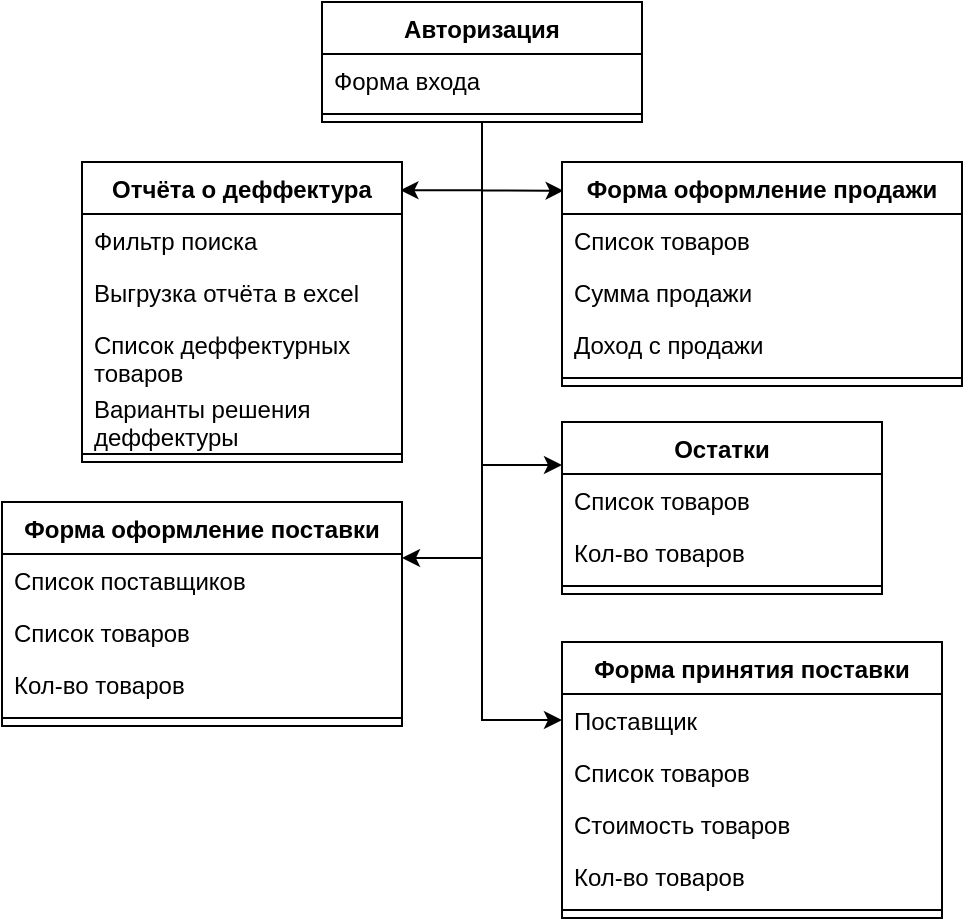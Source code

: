 <mxfile version="23.1.5" type="google" pages="2">
  <diagram name="Страница — 1" id="fXJe8I6TQJT6mEXofdlT">
    <mxGraphModel grid="1" page="1" gridSize="10" guides="1" tooltips="1" connect="1" arrows="1" fold="1" pageScale="1" pageWidth="827" pageHeight="1169" math="0" shadow="0">
      <root>
        <mxCell id="0" />
        <mxCell id="1" parent="0" />
        <mxCell id="5D6pIzEkf0MWxF1IzPZi-24" style="edgeStyle=orthogonalEdgeStyle;rounded=0;orthogonalLoop=1;jettySize=auto;html=1;entryX=0.995;entryY=0.094;entryDx=0;entryDy=0;entryPerimeter=0;" edge="1" parent="1" source="5D6pIzEkf0MWxF1IzPZi-5" target="5D6pIzEkf0MWxF1IzPZi-18">
          <mxGeometry relative="1" as="geometry" />
        </mxCell>
        <mxCell id="5D6pIzEkf0MWxF1IzPZi-25" style="edgeStyle=orthogonalEdgeStyle;rounded=0;orthogonalLoop=1;jettySize=auto;html=1;entryX=0.004;entryY=0.128;entryDx=0;entryDy=0;entryPerimeter=0;" edge="1" parent="1" source="5D6pIzEkf0MWxF1IzPZi-5" target="5D6pIzEkf0MWxF1IzPZi-12">
          <mxGeometry relative="1" as="geometry" />
        </mxCell>
        <mxCell id="5D6pIzEkf0MWxF1IzPZi-26" style="edgeStyle=orthogonalEdgeStyle;rounded=0;orthogonalLoop=1;jettySize=auto;html=1;entryX=1;entryY=0.25;entryDx=0;entryDy=0;" edge="1" parent="1" source="5D6pIzEkf0MWxF1IzPZi-5" target="5D6pIzEkf0MWxF1IzPZi-9">
          <mxGeometry relative="1" as="geometry" />
        </mxCell>
        <mxCell id="5D6pIzEkf0MWxF1IzPZi-27" style="edgeStyle=orthogonalEdgeStyle;rounded=0;orthogonalLoop=1;jettySize=auto;html=1;entryX=0;entryY=0.25;entryDx=0;entryDy=0;" edge="1" parent="1" source="5D6pIzEkf0MWxF1IzPZi-5" target="5D6pIzEkf0MWxF1IzPZi-15">
          <mxGeometry relative="1" as="geometry" />
        </mxCell>
        <mxCell id="5D6pIzEkf0MWxF1IzPZi-28" style="edgeStyle=orthogonalEdgeStyle;rounded=0;orthogonalLoop=1;jettySize=auto;html=1;entryX=0;entryY=0.5;entryDx=0;entryDy=0;" edge="1" parent="1" source="5D6pIzEkf0MWxF1IzPZi-5" target="5D6pIzEkf0MWxF1IzPZi-22">
          <mxGeometry relative="1" as="geometry" />
        </mxCell>
        <mxCell id="5D6pIzEkf0MWxF1IzPZi-5" value="Авторизация" style="swimlane;fontStyle=1;align=center;verticalAlign=top;childLayout=stackLayout;horizontal=1;startSize=26;horizontalStack=0;resizeParent=1;resizeParentMax=0;resizeLast=0;collapsible=1;marginBottom=0;whiteSpace=wrap;html=1;" vertex="1" parent="1">
          <mxGeometry x="480" y="40" width="160" height="60" as="geometry" />
        </mxCell>
        <mxCell id="5D6pIzEkf0MWxF1IzPZi-6" value="Форма входа" style="text;strokeColor=none;fillColor=none;align=left;verticalAlign=top;spacingLeft=4;spacingRight=4;overflow=hidden;rotatable=0;points=[[0,0.5],[1,0.5]];portConstraint=eastwest;whiteSpace=wrap;html=1;" vertex="1" parent="5D6pIzEkf0MWxF1IzPZi-5">
          <mxGeometry y="26" width="160" height="26" as="geometry" />
        </mxCell>
        <mxCell id="5D6pIzEkf0MWxF1IzPZi-7" value="" style="line;strokeWidth=1;fillColor=none;align=left;verticalAlign=middle;spacingTop=-1;spacingLeft=3;spacingRight=3;rotatable=0;labelPosition=right;points=[];portConstraint=eastwest;strokeColor=inherit;" vertex="1" parent="5D6pIzEkf0MWxF1IzPZi-5">
          <mxGeometry y="52" width="160" height="8" as="geometry" />
        </mxCell>
        <mxCell id="5D6pIzEkf0MWxF1IzPZi-9" value="Форма оформление поставки" style="swimlane;fontStyle=1;align=center;verticalAlign=top;childLayout=stackLayout;horizontal=1;startSize=26;horizontalStack=0;resizeParent=1;resizeParentMax=0;resizeLast=0;collapsible=1;marginBottom=0;whiteSpace=wrap;html=1;" vertex="1" parent="1">
          <mxGeometry x="320" y="290" width="200" height="112" as="geometry" />
        </mxCell>
        <mxCell id="5D6pIzEkf0MWxF1IzPZi-10" value="Список поставщиков" style="text;strokeColor=none;fillColor=none;align=left;verticalAlign=top;spacingLeft=4;spacingRight=4;overflow=hidden;rotatable=0;points=[[0,0.5],[1,0.5]];portConstraint=eastwest;whiteSpace=wrap;html=1;" vertex="1" parent="5D6pIzEkf0MWxF1IzPZi-9">
          <mxGeometry y="26" width="200" height="26" as="geometry" />
        </mxCell>
        <mxCell id="5D6pIzEkf0MWxF1IzPZi-35" value="Список товаров" style="text;strokeColor=none;fillColor=none;align=left;verticalAlign=top;spacingLeft=4;spacingRight=4;overflow=hidden;rotatable=0;points=[[0,0.5],[1,0.5]];portConstraint=eastwest;whiteSpace=wrap;html=1;" vertex="1" parent="5D6pIzEkf0MWxF1IzPZi-9">
          <mxGeometry y="52" width="200" height="26" as="geometry" />
        </mxCell>
        <mxCell id="5D6pIzEkf0MWxF1IzPZi-36" value="Кол-во товаров" style="text;strokeColor=none;fillColor=none;align=left;verticalAlign=top;spacingLeft=4;spacingRight=4;overflow=hidden;rotatable=0;points=[[0,0.5],[1,0.5]];portConstraint=eastwest;whiteSpace=wrap;html=1;" vertex="1" parent="5D6pIzEkf0MWxF1IzPZi-9">
          <mxGeometry y="78" width="200" height="26" as="geometry" />
        </mxCell>
        <mxCell id="5D6pIzEkf0MWxF1IzPZi-11" value="" style="line;strokeWidth=1;fillColor=none;align=left;verticalAlign=middle;spacingTop=-1;spacingLeft=3;spacingRight=3;rotatable=0;labelPosition=right;points=[];portConstraint=eastwest;strokeColor=inherit;" vertex="1" parent="5D6pIzEkf0MWxF1IzPZi-9">
          <mxGeometry y="104" width="200" height="8" as="geometry" />
        </mxCell>
        <mxCell id="5D6pIzEkf0MWxF1IzPZi-12" value="Форма оформление продажи" style="swimlane;fontStyle=1;align=center;verticalAlign=top;childLayout=stackLayout;horizontal=1;startSize=26;horizontalStack=0;resizeParent=1;resizeParentMax=0;resizeLast=0;collapsible=1;marginBottom=0;whiteSpace=wrap;html=1;" vertex="1" parent="1">
          <mxGeometry x="600" y="120" width="200" height="112" as="geometry" />
        </mxCell>
        <mxCell id="5D6pIzEkf0MWxF1IzPZi-13" value="Список товаров" style="text;strokeColor=none;fillColor=none;align=left;verticalAlign=top;spacingLeft=4;spacingRight=4;overflow=hidden;rotatable=0;points=[[0,0.5],[1,0.5]];portConstraint=eastwest;whiteSpace=wrap;html=1;" vertex="1" parent="5D6pIzEkf0MWxF1IzPZi-12">
          <mxGeometry y="26" width="200" height="26" as="geometry" />
        </mxCell>
        <mxCell id="5D6pIzEkf0MWxF1IzPZi-32" value="Сумма продажи" style="text;strokeColor=none;fillColor=none;align=left;verticalAlign=top;spacingLeft=4;spacingRight=4;overflow=hidden;rotatable=0;points=[[0,0.5],[1,0.5]];portConstraint=eastwest;whiteSpace=wrap;html=1;" vertex="1" parent="5D6pIzEkf0MWxF1IzPZi-12">
          <mxGeometry y="52" width="200" height="26" as="geometry" />
        </mxCell>
        <mxCell id="5D6pIzEkf0MWxF1IzPZi-33" value="Доход с продажи" style="text;strokeColor=none;fillColor=none;align=left;verticalAlign=top;spacingLeft=4;spacingRight=4;overflow=hidden;rotatable=0;points=[[0,0.5],[1,0.5]];portConstraint=eastwest;whiteSpace=wrap;html=1;" vertex="1" parent="5D6pIzEkf0MWxF1IzPZi-12">
          <mxGeometry y="78" width="200" height="26" as="geometry" />
        </mxCell>
        <mxCell id="5D6pIzEkf0MWxF1IzPZi-14" value="" style="line;strokeWidth=1;fillColor=none;align=left;verticalAlign=middle;spacingTop=-1;spacingLeft=3;spacingRight=3;rotatable=0;labelPosition=right;points=[];portConstraint=eastwest;strokeColor=inherit;" vertex="1" parent="5D6pIzEkf0MWxF1IzPZi-12">
          <mxGeometry y="104" width="200" height="8" as="geometry" />
        </mxCell>
        <mxCell id="5D6pIzEkf0MWxF1IzPZi-15" value="Остатки" style="swimlane;fontStyle=1;align=center;verticalAlign=top;childLayout=stackLayout;horizontal=1;startSize=26;horizontalStack=0;resizeParent=1;resizeParentMax=0;resizeLast=0;collapsible=1;marginBottom=0;whiteSpace=wrap;html=1;" vertex="1" parent="1">
          <mxGeometry x="600" y="250" width="160" height="86" as="geometry" />
        </mxCell>
        <mxCell id="5D6pIzEkf0MWxF1IzPZi-16" value="Список товаров" style="text;strokeColor=none;fillColor=none;align=left;verticalAlign=top;spacingLeft=4;spacingRight=4;overflow=hidden;rotatable=0;points=[[0,0.5],[1,0.5]];portConstraint=eastwest;whiteSpace=wrap;html=1;" vertex="1" parent="5D6pIzEkf0MWxF1IzPZi-15">
          <mxGeometry y="26" width="160" height="26" as="geometry" />
        </mxCell>
        <mxCell id="5D6pIzEkf0MWxF1IzPZi-37" value="Кол-во товаров" style="text;strokeColor=none;fillColor=none;align=left;verticalAlign=top;spacingLeft=4;spacingRight=4;overflow=hidden;rotatable=0;points=[[0,0.5],[1,0.5]];portConstraint=eastwest;whiteSpace=wrap;html=1;" vertex="1" parent="5D6pIzEkf0MWxF1IzPZi-15">
          <mxGeometry y="52" width="160" height="26" as="geometry" />
        </mxCell>
        <mxCell id="5D6pIzEkf0MWxF1IzPZi-17" value="" style="line;strokeWidth=1;fillColor=none;align=left;verticalAlign=middle;spacingTop=-1;spacingLeft=3;spacingRight=3;rotatable=0;labelPosition=right;points=[];portConstraint=eastwest;strokeColor=inherit;" vertex="1" parent="5D6pIzEkf0MWxF1IzPZi-15">
          <mxGeometry y="78" width="160" height="8" as="geometry" />
        </mxCell>
        <mxCell id="5D6pIzEkf0MWxF1IzPZi-18" value="Отчёта о деффектура" style="swimlane;fontStyle=1;align=center;verticalAlign=top;childLayout=stackLayout;horizontal=1;startSize=26;horizontalStack=0;resizeParent=1;resizeParentMax=0;resizeLast=0;collapsible=1;marginBottom=0;whiteSpace=wrap;html=1;" vertex="1" parent="1">
          <mxGeometry x="360" y="120" width="160" height="150" as="geometry" />
        </mxCell>
        <mxCell id="5D6pIzEkf0MWxF1IzPZi-19" value="Фильтр поиска" style="text;strokeColor=none;fillColor=none;align=left;verticalAlign=top;spacingLeft=4;spacingRight=4;overflow=hidden;rotatable=0;points=[[0,0.5],[1,0.5]];portConstraint=eastwest;whiteSpace=wrap;html=1;" vertex="1" parent="5D6pIzEkf0MWxF1IzPZi-18">
          <mxGeometry y="26" width="160" height="26" as="geometry" />
        </mxCell>
        <mxCell id="5D6pIzEkf0MWxF1IzPZi-29" value="Выгрузка отчёта в excel" style="text;strokeColor=none;fillColor=none;align=left;verticalAlign=top;spacingLeft=4;spacingRight=4;overflow=hidden;rotatable=0;points=[[0,0.5],[1,0.5]];portConstraint=eastwest;whiteSpace=wrap;html=1;" vertex="1" parent="5D6pIzEkf0MWxF1IzPZi-18">
          <mxGeometry y="52" width="160" height="26" as="geometry" />
        </mxCell>
        <mxCell id="5D6pIzEkf0MWxF1IzPZi-30" value="Список деффектурных товаров" style="text;strokeColor=none;fillColor=none;align=left;verticalAlign=top;spacingLeft=4;spacingRight=4;overflow=hidden;rotatable=0;points=[[0,0.5],[1,0.5]];portConstraint=eastwest;whiteSpace=wrap;html=1;" vertex="1" parent="5D6pIzEkf0MWxF1IzPZi-18">
          <mxGeometry y="78" width="160" height="32" as="geometry" />
        </mxCell>
        <mxCell id="5D6pIzEkf0MWxF1IzPZi-31" value="Варианты решения деффектуры" style="text;strokeColor=none;fillColor=none;align=left;verticalAlign=top;spacingLeft=4;spacingRight=4;overflow=hidden;rotatable=0;points=[[0,0.5],[1,0.5]];portConstraint=eastwest;whiteSpace=wrap;html=1;" vertex="1" parent="5D6pIzEkf0MWxF1IzPZi-18">
          <mxGeometry y="110" width="160" height="32" as="geometry" />
        </mxCell>
        <mxCell id="5D6pIzEkf0MWxF1IzPZi-20" value="" style="line;strokeWidth=1;fillColor=none;align=left;verticalAlign=middle;spacingTop=-1;spacingLeft=3;spacingRight=3;rotatable=0;labelPosition=right;points=[];portConstraint=eastwest;strokeColor=inherit;" vertex="1" parent="5D6pIzEkf0MWxF1IzPZi-18">
          <mxGeometry y="142" width="160" height="8" as="geometry" />
        </mxCell>
        <mxCell id="5D6pIzEkf0MWxF1IzPZi-21" value="Форма принятия поставки" style="swimlane;fontStyle=1;align=center;verticalAlign=top;childLayout=stackLayout;horizontal=1;startSize=26;horizontalStack=0;resizeParent=1;resizeParentMax=0;resizeLast=0;collapsible=1;marginBottom=0;whiteSpace=wrap;html=1;" vertex="1" parent="1">
          <mxGeometry x="600" y="360" width="190" height="138" as="geometry" />
        </mxCell>
        <mxCell id="5D6pIzEkf0MWxF1IzPZi-22" value="Поставщик" style="text;strokeColor=none;fillColor=none;align=left;verticalAlign=top;spacingLeft=4;spacingRight=4;overflow=hidden;rotatable=0;points=[[0,0.5],[1,0.5]];portConstraint=eastwest;whiteSpace=wrap;html=1;" vertex="1" parent="5D6pIzEkf0MWxF1IzPZi-21">
          <mxGeometry y="26" width="190" height="26" as="geometry" />
        </mxCell>
        <mxCell id="5D6pIzEkf0MWxF1IzPZi-38" value="Список товаров" style="text;strokeColor=none;fillColor=none;align=left;verticalAlign=top;spacingLeft=4;spacingRight=4;overflow=hidden;rotatable=0;points=[[0,0.5],[1,0.5]];portConstraint=eastwest;whiteSpace=wrap;html=1;" vertex="1" parent="5D6pIzEkf0MWxF1IzPZi-21">
          <mxGeometry y="52" width="190" height="26" as="geometry" />
        </mxCell>
        <mxCell id="5D6pIzEkf0MWxF1IzPZi-39" value="Стоимость товаров" style="text;strokeColor=none;fillColor=none;align=left;verticalAlign=top;spacingLeft=4;spacingRight=4;overflow=hidden;rotatable=0;points=[[0,0.5],[1,0.5]];portConstraint=eastwest;whiteSpace=wrap;html=1;" vertex="1" parent="5D6pIzEkf0MWxF1IzPZi-21">
          <mxGeometry y="78" width="190" height="26" as="geometry" />
        </mxCell>
        <mxCell id="5D6pIzEkf0MWxF1IzPZi-40" value="Кол-во товаров" style="text;strokeColor=none;fillColor=none;align=left;verticalAlign=top;spacingLeft=4;spacingRight=4;overflow=hidden;rotatable=0;points=[[0,0.5],[1,0.5]];portConstraint=eastwest;whiteSpace=wrap;html=1;" vertex="1" parent="5D6pIzEkf0MWxF1IzPZi-21">
          <mxGeometry y="104" width="190" height="26" as="geometry" />
        </mxCell>
        <mxCell id="5D6pIzEkf0MWxF1IzPZi-23" value="" style="line;strokeWidth=1;fillColor=none;align=left;verticalAlign=middle;spacingTop=-1;spacingLeft=3;spacingRight=3;rotatable=0;labelPosition=right;points=[];portConstraint=eastwest;strokeColor=inherit;" vertex="1" parent="5D6pIzEkf0MWxF1IzPZi-21">
          <mxGeometry y="130" width="190" height="8" as="geometry" />
        </mxCell>
      </root>
    </mxGraphModel>
  </diagram>
  <diagram id="UZ9RNOwg0xZQ4gLVj0Hk" name="Страница — 2">
    <mxGraphModel grid="1" page="1" gridSize="10" guides="1" tooltips="1" connect="1" arrows="1" fold="1" pageScale="1" pageWidth="827" pageHeight="1169" math="0" shadow="0">
      <root>
        <mxCell id="0" />
        <mxCell id="1" parent="0" />
        <mxCell id="B4gA7LnNGPM3qOk0ZJ4q-1" value="users" style="swimlane;fontStyle=1;align=center;verticalAlign=top;childLayout=stackLayout;horizontal=1;startSize=26;horizontalStack=0;resizeParent=1;resizeParentMax=0;resizeLast=0;collapsible=1;marginBottom=0;whiteSpace=wrap;html=1;" vertex="1" parent="1">
          <mxGeometry x="240" y="60" width="160" height="138" as="geometry" />
        </mxCell>
        <mxCell id="B4gA7LnNGPM3qOk0ZJ4q-2" value="id" style="text;strokeColor=none;fillColor=none;align=left;verticalAlign=top;spacingLeft=4;spacingRight=4;overflow=hidden;rotatable=0;points=[[0,0.5],[1,0.5]];portConstraint=eastwest;whiteSpace=wrap;html=1;" vertex="1" parent="B4gA7LnNGPM3qOk0ZJ4q-1">
          <mxGeometry y="26" width="160" height="26" as="geometry" />
        </mxCell>
        <mxCell id="B4gA7LnNGPM3qOk0ZJ4q-3" value="" style="line;strokeWidth=1;fillColor=none;align=left;verticalAlign=middle;spacingTop=-1;spacingLeft=3;spacingRight=3;rotatable=0;labelPosition=right;points=[];portConstraint=eastwest;strokeColor=inherit;" vertex="1" parent="B4gA7LnNGPM3qOk0ZJ4q-1">
          <mxGeometry y="52" width="160" height="8" as="geometry" />
        </mxCell>
        <mxCell id="B4gA7LnNGPM3qOk0ZJ4q-4" value="name" style="text;strokeColor=none;fillColor=none;align=left;verticalAlign=top;spacingLeft=4;spacingRight=4;overflow=hidden;rotatable=0;points=[[0,0.5],[1,0.5]];portConstraint=eastwest;whiteSpace=wrap;html=1;" vertex="1" parent="B4gA7LnNGPM3qOk0ZJ4q-1">
          <mxGeometry y="60" width="160" height="26" as="geometry" />
        </mxCell>
        <mxCell id="B4gA7LnNGPM3qOk0ZJ4q-40" value="login" style="text;strokeColor=none;fillColor=none;align=left;verticalAlign=top;spacingLeft=4;spacingRight=4;overflow=hidden;rotatable=0;points=[[0,0.5],[1,0.5]];portConstraint=eastwest;whiteSpace=wrap;html=1;" vertex="1" parent="B4gA7LnNGPM3qOk0ZJ4q-1">
          <mxGeometry y="86" width="160" height="26" as="geometry" />
        </mxCell>
        <mxCell id="B4gA7LnNGPM3qOk0ZJ4q-41" value="password" style="text;strokeColor=none;fillColor=none;align=left;verticalAlign=top;spacingLeft=4;spacingRight=4;overflow=hidden;rotatable=0;points=[[0,0.5],[1,0.5]];portConstraint=eastwest;whiteSpace=wrap;html=1;" vertex="1" parent="B4gA7LnNGPM3qOk0ZJ4q-1">
          <mxGeometry y="112" width="160" height="26" as="geometry" />
        </mxCell>
        <mxCell id="B4gA7LnNGPM3qOk0ZJ4q-5" value="storage" style="swimlane;fontStyle=1;align=center;verticalAlign=top;childLayout=stackLayout;horizontal=1;startSize=26;horizontalStack=0;resizeParent=1;resizeParentMax=0;resizeLast=0;collapsible=1;marginBottom=0;whiteSpace=wrap;html=1;" vertex="1" parent="1">
          <mxGeometry x="120" y="240" width="160" height="86" as="geometry" />
        </mxCell>
        <mxCell id="B4gA7LnNGPM3qOk0ZJ4q-6" value="product_id" style="text;strokeColor=none;fillColor=none;align=left;verticalAlign=top;spacingLeft=4;spacingRight=4;overflow=hidden;rotatable=0;points=[[0,0.5],[1,0.5]];portConstraint=eastwest;whiteSpace=wrap;html=1;" vertex="1" parent="B4gA7LnNGPM3qOk0ZJ4q-5">
          <mxGeometry y="26" width="160" height="26" as="geometry" />
        </mxCell>
        <mxCell id="B4gA7LnNGPM3qOk0ZJ4q-7" value="" style="line;strokeWidth=1;fillColor=none;align=left;verticalAlign=middle;spacingTop=-1;spacingLeft=3;spacingRight=3;rotatable=0;labelPosition=right;points=[];portConstraint=eastwest;strokeColor=inherit;" vertex="1" parent="B4gA7LnNGPM3qOk0ZJ4q-5">
          <mxGeometry y="52" width="160" height="8" as="geometry" />
        </mxCell>
        <mxCell id="B4gA7LnNGPM3qOk0ZJ4q-8" value="count" style="text;strokeColor=none;fillColor=none;align=left;verticalAlign=top;spacingLeft=4;spacingRight=4;overflow=hidden;rotatable=0;points=[[0,0.5],[1,0.5]];portConstraint=eastwest;whiteSpace=wrap;html=1;" vertex="1" parent="B4gA7LnNGPM3qOk0ZJ4q-5">
          <mxGeometry y="60" width="160" height="26" as="geometry" />
        </mxCell>
        <mxCell id="B4gA7LnNGPM3qOk0ZJ4q-9" value="product" style="swimlane;fontStyle=1;align=center;verticalAlign=top;childLayout=stackLayout;horizontal=1;startSize=26;horizontalStack=0;resizeParent=1;resizeParentMax=0;resizeLast=0;collapsible=1;marginBottom=0;whiteSpace=wrap;html=1;" vertex="1" parent="1">
          <mxGeometry x="360" y="240" width="160" height="112" as="geometry" />
        </mxCell>
        <mxCell id="B4gA7LnNGPM3qOk0ZJ4q-10" value="id" style="text;strokeColor=none;fillColor=none;align=left;verticalAlign=top;spacingLeft=4;spacingRight=4;overflow=hidden;rotatable=0;points=[[0,0.5],[1,0.5]];portConstraint=eastwest;whiteSpace=wrap;html=1;" vertex="1" parent="B4gA7LnNGPM3qOk0ZJ4q-9">
          <mxGeometry y="26" width="160" height="26" as="geometry" />
        </mxCell>
        <mxCell id="B4gA7LnNGPM3qOk0ZJ4q-11" value="" style="line;strokeWidth=1;fillColor=none;align=left;verticalAlign=middle;spacingTop=-1;spacingLeft=3;spacingRight=3;rotatable=0;labelPosition=right;points=[];portConstraint=eastwest;strokeColor=inherit;" vertex="1" parent="B4gA7LnNGPM3qOk0ZJ4q-9">
          <mxGeometry y="52" width="160" height="8" as="geometry" />
        </mxCell>
        <mxCell id="B4gA7LnNGPM3qOk0ZJ4q-12" value="title" style="text;strokeColor=none;fillColor=none;align=left;verticalAlign=top;spacingLeft=4;spacingRight=4;overflow=hidden;rotatable=0;points=[[0,0.5],[1,0.5]];portConstraint=eastwest;whiteSpace=wrap;html=1;" vertex="1" parent="B4gA7LnNGPM3qOk0ZJ4q-9">
          <mxGeometry y="60" width="160" height="26" as="geometry" />
        </mxCell>
        <mxCell id="B4gA7LnNGPM3qOk0ZJ4q-42" value="price" style="text;strokeColor=none;fillColor=none;align=left;verticalAlign=top;spacingLeft=4;spacingRight=4;overflow=hidden;rotatable=0;points=[[0,0.5],[1,0.5]];portConstraint=eastwest;whiteSpace=wrap;html=1;" vertex="1" parent="B4gA7LnNGPM3qOk0ZJ4q-9">
          <mxGeometry y="86" width="160" height="26" as="geometry" />
        </mxCell>
        <mxCell id="B4gA7LnNGPM3qOk0ZJ4q-13" value="sale" style="swimlane;fontStyle=1;align=center;verticalAlign=top;childLayout=stackLayout;horizontal=1;startSize=26;horizontalStack=0;resizeParent=1;resizeParentMax=0;resizeLast=0;collapsible=1;marginBottom=0;whiteSpace=wrap;html=1;" vertex="1" parent="1">
          <mxGeometry x="120" y="340" width="160" height="112" as="geometry" />
        </mxCell>
        <mxCell id="B4gA7LnNGPM3qOk0ZJ4q-14" value="id" style="text;strokeColor=none;fillColor=none;align=left;verticalAlign=top;spacingLeft=4;spacingRight=4;overflow=hidden;rotatable=0;points=[[0,0.5],[1,0.5]];portConstraint=eastwest;whiteSpace=wrap;html=1;" vertex="1" parent="B4gA7LnNGPM3qOk0ZJ4q-13">
          <mxGeometry y="26" width="160" height="26" as="geometry" />
        </mxCell>
        <mxCell id="B4gA7LnNGPM3qOk0ZJ4q-30" value="date" style="text;strokeColor=none;fillColor=none;align=left;verticalAlign=top;spacingLeft=4;spacingRight=4;overflow=hidden;rotatable=0;points=[[0,0.5],[1,0.5]];portConstraint=eastwest;whiteSpace=wrap;html=1;" vertex="1" parent="B4gA7LnNGPM3qOk0ZJ4q-13">
          <mxGeometry y="52" width="160" height="26" as="geometry" />
        </mxCell>
        <mxCell id="B4gA7LnNGPM3qOk0ZJ4q-43" value="sales_amount" style="text;strokeColor=none;fillColor=none;align=left;verticalAlign=top;spacingLeft=4;spacingRight=4;overflow=hidden;rotatable=0;points=[[0,0.5],[1,0.5]];portConstraint=eastwest;whiteSpace=wrap;html=1;" vertex="1" parent="B4gA7LnNGPM3qOk0ZJ4q-13">
          <mxGeometry y="78" width="160" height="26" as="geometry" />
        </mxCell>
        <mxCell id="B4gA7LnNGPM3qOk0ZJ4q-15" value="" style="line;strokeWidth=1;fillColor=none;align=left;verticalAlign=middle;spacingTop=-1;spacingLeft=3;spacingRight=3;rotatable=0;labelPosition=right;points=[];portConstraint=eastwest;strokeColor=inherit;" vertex="1" parent="B4gA7LnNGPM3qOk0ZJ4q-13">
          <mxGeometry y="104" width="160" height="8" as="geometry" />
        </mxCell>
        <mxCell id="B4gA7LnNGPM3qOk0ZJ4q-17" value="supply" style="swimlane;fontStyle=1;align=center;verticalAlign=top;childLayout=stackLayout;horizontal=1;startSize=26;horizontalStack=0;resizeParent=1;resizeParentMax=0;resizeLast=0;collapsible=1;marginBottom=0;whiteSpace=wrap;html=1;" vertex="1" parent="1">
          <mxGeometry x="360" y="363" width="160" height="86" as="geometry" />
        </mxCell>
        <mxCell id="B4gA7LnNGPM3qOk0ZJ4q-18" value="id" style="text;strokeColor=none;fillColor=none;align=left;verticalAlign=top;spacingLeft=4;spacingRight=4;overflow=hidden;rotatable=0;points=[[0,0.5],[1,0.5]];portConstraint=eastwest;whiteSpace=wrap;html=1;" vertex="1" parent="B4gA7LnNGPM3qOk0ZJ4q-17">
          <mxGeometry y="26" width="160" height="26" as="geometry" />
        </mxCell>
        <mxCell id="B4gA7LnNGPM3qOk0ZJ4q-19" value="" style="line;strokeWidth=1;fillColor=none;align=left;verticalAlign=middle;spacingTop=-1;spacingLeft=3;spacingRight=3;rotatable=0;labelPosition=right;points=[];portConstraint=eastwest;strokeColor=inherit;" vertex="1" parent="B4gA7LnNGPM3qOk0ZJ4q-17">
          <mxGeometry y="52" width="160" height="8" as="geometry" />
        </mxCell>
        <mxCell id="B4gA7LnNGPM3qOk0ZJ4q-20" value="date" style="text;strokeColor=none;fillColor=none;align=left;verticalAlign=top;spacingLeft=4;spacingRight=4;overflow=hidden;rotatable=0;points=[[0,0.5],[1,0.5]];portConstraint=eastwest;whiteSpace=wrap;html=1;" vertex="1" parent="B4gA7LnNGPM3qOk0ZJ4q-17">
          <mxGeometry y="60" width="160" height="26" as="geometry" />
        </mxCell>
        <mxCell id="B4gA7LnNGPM3qOk0ZJ4q-23" value="sale_point" style="swimlane;fontStyle=1;align=center;verticalAlign=top;childLayout=stackLayout;horizontal=1;startSize=26;horizontalStack=0;resizeParent=1;resizeParentMax=0;resizeLast=0;collapsible=1;marginBottom=0;whiteSpace=wrap;html=1;" vertex="1" parent="1">
          <mxGeometry x="120" y="473" width="160" height="138" as="geometry" />
        </mxCell>
        <mxCell id="B4gA7LnNGPM3qOk0ZJ4q-24" value="sale_id" style="text;strokeColor=none;fillColor=none;align=left;verticalAlign=top;spacingLeft=4;spacingRight=4;overflow=hidden;rotatable=0;points=[[0,0.5],[1,0.5]];portConstraint=eastwest;whiteSpace=wrap;html=1;" vertex="1" parent="B4gA7LnNGPM3qOk0ZJ4q-23">
          <mxGeometry y="26" width="160" height="26" as="geometry" />
        </mxCell>
        <mxCell id="B4gA7LnNGPM3qOk0ZJ4q-25" value="" style="line;strokeWidth=1;fillColor=none;align=left;verticalAlign=middle;spacingTop=-1;spacingLeft=3;spacingRight=3;rotatable=0;labelPosition=right;points=[];portConstraint=eastwest;strokeColor=inherit;" vertex="1" parent="B4gA7LnNGPM3qOk0ZJ4q-23">
          <mxGeometry y="52" width="160" height="8" as="geometry" />
        </mxCell>
        <mxCell id="B4gA7LnNGPM3qOk0ZJ4q-26" value="product_id" style="text;strokeColor=none;fillColor=none;align=left;verticalAlign=top;spacingLeft=4;spacingRight=4;overflow=hidden;rotatable=0;points=[[0,0.5],[1,0.5]];portConstraint=eastwest;whiteSpace=wrap;html=1;" vertex="1" parent="B4gA7LnNGPM3qOk0ZJ4q-23">
          <mxGeometry y="60" width="160" height="26" as="geometry" />
        </mxCell>
        <mxCell id="B4gA7LnNGPM3qOk0ZJ4q-28" value="count" style="text;strokeColor=none;fillColor=none;align=left;verticalAlign=top;spacingLeft=4;spacingRight=4;overflow=hidden;rotatable=0;points=[[0,0.5],[1,0.5]];portConstraint=eastwest;whiteSpace=wrap;html=1;" vertex="1" parent="B4gA7LnNGPM3qOk0ZJ4q-23">
          <mxGeometry y="86" width="160" height="26" as="geometry" />
        </mxCell>
        <mxCell id="URZH8K_F2hBjMtzAkX9j-1" value="price" style="text;strokeColor=none;fillColor=none;align=left;verticalAlign=top;spacingLeft=4;spacingRight=4;overflow=hidden;rotatable=0;points=[[0,0.5],[1,0.5]];portConstraint=eastwest;whiteSpace=wrap;html=1;" vertex="1" parent="B4gA7LnNGPM3qOk0ZJ4q-23">
          <mxGeometry y="112" width="160" height="26" as="geometry" />
        </mxCell>
        <mxCell id="B4gA7LnNGPM3qOk0ZJ4q-29" style="edgeStyle=orthogonalEdgeStyle;rounded=0;orthogonalLoop=1;jettySize=auto;html=1;" edge="1" parent="1" source="B4gA7LnNGPM3qOk0ZJ4q-14" target="B4gA7LnNGPM3qOk0ZJ4q-24">
          <mxGeometry relative="1" as="geometry">
            <Array as="points">
              <mxPoint x="100" y="380" />
              <mxPoint x="100" y="512" />
            </Array>
          </mxGeometry>
        </mxCell>
        <mxCell id="B4gA7LnNGPM3qOk0ZJ4q-31" value="supply_point" style="swimlane;fontStyle=1;align=center;verticalAlign=top;childLayout=stackLayout;horizontal=1;startSize=26;horizontalStack=0;resizeParent=1;resizeParentMax=0;resizeLast=0;collapsible=1;marginBottom=0;whiteSpace=wrap;html=1;" vertex="1" parent="1">
          <mxGeometry x="360" y="473" width="160" height="138" as="geometry" />
        </mxCell>
        <mxCell id="B4gA7LnNGPM3qOk0ZJ4q-32" value="supply_id" style="text;strokeColor=none;fillColor=none;align=left;verticalAlign=top;spacingLeft=4;spacingRight=4;overflow=hidden;rotatable=0;points=[[0,0.5],[1,0.5]];portConstraint=eastwest;whiteSpace=wrap;html=1;" vertex="1" parent="B4gA7LnNGPM3qOk0ZJ4q-31">
          <mxGeometry y="26" width="160" height="26" as="geometry" />
        </mxCell>
        <mxCell id="B4gA7LnNGPM3qOk0ZJ4q-33" value="" style="line;strokeWidth=1;fillColor=none;align=left;verticalAlign=middle;spacingTop=-1;spacingLeft=3;spacingRight=3;rotatable=0;labelPosition=right;points=[];portConstraint=eastwest;strokeColor=inherit;" vertex="1" parent="B4gA7LnNGPM3qOk0ZJ4q-31">
          <mxGeometry y="52" width="160" height="8" as="geometry" />
        </mxCell>
        <mxCell id="B4gA7LnNGPM3qOk0ZJ4q-34" value="product_id" style="text;strokeColor=none;fillColor=none;align=left;verticalAlign=top;spacingLeft=4;spacingRight=4;overflow=hidden;rotatable=0;points=[[0,0.5],[1,0.5]];portConstraint=eastwest;whiteSpace=wrap;html=1;" vertex="1" parent="B4gA7LnNGPM3qOk0ZJ4q-31">
          <mxGeometry y="60" width="160" height="26" as="geometry" />
        </mxCell>
        <mxCell id="B4gA7LnNGPM3qOk0ZJ4q-35" value="count" style="text;strokeColor=none;fillColor=none;align=left;verticalAlign=top;spacingLeft=4;spacingRight=4;overflow=hidden;rotatable=0;points=[[0,0.5],[1,0.5]];portConstraint=eastwest;whiteSpace=wrap;html=1;" vertex="1" parent="B4gA7LnNGPM3qOk0ZJ4q-31">
          <mxGeometry y="86" width="160" height="26" as="geometry" />
        </mxCell>
        <mxCell id="B4gA7LnNGPM3qOk0ZJ4q-44" value="price" style="text;strokeColor=none;fillColor=none;align=left;verticalAlign=top;spacingLeft=4;spacingRight=4;overflow=hidden;rotatable=0;points=[[0,0.5],[1,0.5]];portConstraint=eastwest;whiteSpace=wrap;html=1;" vertex="1" parent="B4gA7LnNGPM3qOk0ZJ4q-31">
          <mxGeometry y="112" width="160" height="26" as="geometry" />
        </mxCell>
        <mxCell id="B4gA7LnNGPM3qOk0ZJ4q-36" style="edgeStyle=orthogonalEdgeStyle;rounded=0;orthogonalLoop=1;jettySize=auto;html=1;" edge="1" parent="1" source="B4gA7LnNGPM3qOk0ZJ4q-18" target="B4gA7LnNGPM3qOk0ZJ4q-32">
          <mxGeometry relative="1" as="geometry">
            <Array as="points">
              <mxPoint x="540" y="402" />
              <mxPoint x="540" y="512" />
            </Array>
          </mxGeometry>
        </mxCell>
        <mxCell id="B4gA7LnNGPM3qOk0ZJ4q-37" style="edgeStyle=orthogonalEdgeStyle;rounded=0;orthogonalLoop=1;jettySize=auto;html=1;" edge="1" parent="1" source="B4gA7LnNGPM3qOk0ZJ4q-10" target="B4gA7LnNGPM3qOk0ZJ4q-34">
          <mxGeometry relative="1" as="geometry">
            <Array as="points">
              <mxPoint x="320" y="279" />
              <mxPoint x="320" y="546" />
            </Array>
          </mxGeometry>
        </mxCell>
        <mxCell id="B4gA7LnNGPM3qOk0ZJ4q-38" style="edgeStyle=orthogonalEdgeStyle;rounded=0;orthogonalLoop=1;jettySize=auto;html=1;" edge="1" parent="1" source="B4gA7LnNGPM3qOk0ZJ4q-10" target="B4gA7LnNGPM3qOk0ZJ4q-26">
          <mxGeometry relative="1" as="geometry" />
        </mxCell>
        <mxCell id="B4gA7LnNGPM3qOk0ZJ4q-39" style="edgeStyle=orthogonalEdgeStyle;rounded=0;orthogonalLoop=1;jettySize=auto;html=1;" edge="1" parent="1" source="B4gA7LnNGPM3qOk0ZJ4q-10" target="B4gA7LnNGPM3qOk0ZJ4q-6">
          <mxGeometry relative="1" as="geometry" />
        </mxCell>
      </root>
    </mxGraphModel>
  </diagram>
</mxfile>
